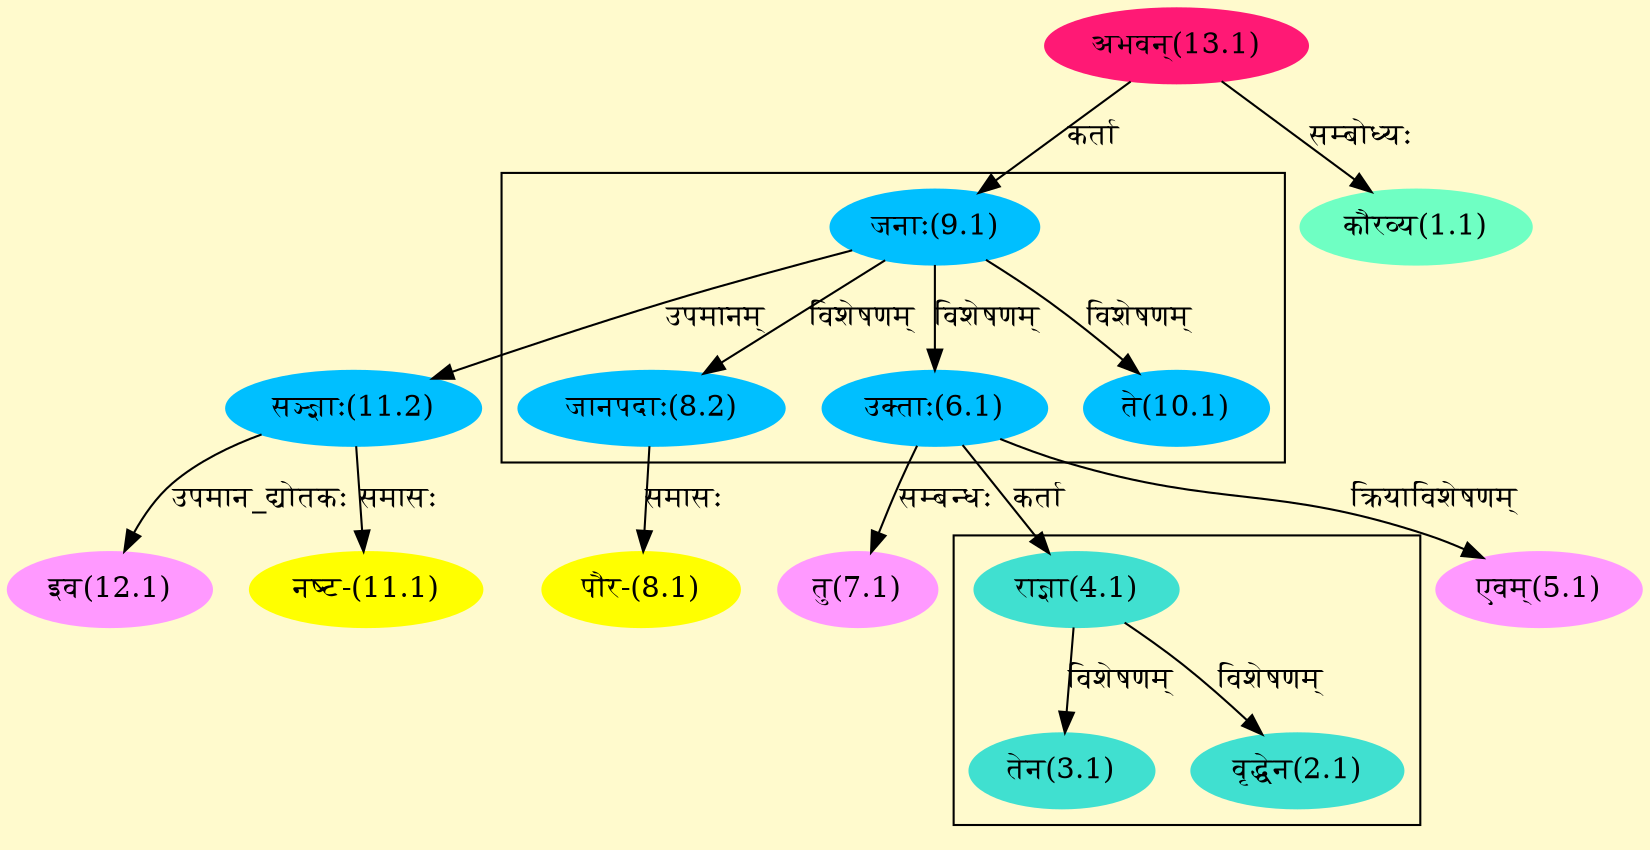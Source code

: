 digraph G{
rankdir=BT;
 compound=true;
 bgcolor="lemonchiffon1";

subgraph cluster_1{
Node2_1 [style=filled, color="#40E0D0" label = "वृद्धेन(2.1)"]
Node4_1 [style=filled, color="#40E0D0" label = "राज्ञा(4.1)"]
Node3_1 [style=filled, color="#40E0D0" label = "तेन(3.1)"]

}

subgraph cluster_2{
Node6_1 [style=filled, color="#00BFFF" label = "उक्ताः(6.1)"]
Node9_1 [style=filled, color="#00BFFF" label = "जनाः(9.1)"]
Node8_2 [style=filled, color="#00BFFF" label = "जानपदाः(8.2)"]
Node10_1 [style=filled, color="#00BFFF" label = "ते(10.1)"]

}
Node1_1 [style=filled, color="#6FFFC3" label = "कौरव्य(1.1)"]
Node13_1 [style=filled, color="#FF1975" label = "अभवन्(13.1)"]
Node4_1 [style=filled, color="#40E0D0" label = "राज्ञा(4.1)"]
Node6_1 [style=filled, color="#00BFFF" label = "उक्ताः(6.1)"]
Node5_1 [style=filled, color="#FF99FF" label = "एवम्(5.1)"]
Node7_1 [style=filled, color="#FF99FF" label = "तु(7.1)"]
Node8_1 [style=filled, color="#FFFF00" label = "पौर-(8.1)"]
Node8_2 [style=filled, color="#00BFFF" label = "जानपदाः(8.2)"]
Node9_1 [style=filled, color="#00BFFF" label = "जनाः(9.1)"]
Node11_1 [style=filled, color="#FFFF00" label = "नष्ट-(11.1)"]
Node11_2 [style=filled, color="#00BFFF" label = "सञ्ज्ञाः(11.2)"]
Node12_1 [style=filled, color="#FF99FF" label = "इव(12.1)"]
/* Start of Relations section */

Node1_1 -> Node13_1 [  label="सम्बोध्यः"  dir="back" ]
Node2_1 -> Node4_1 [  label="विशेषणम्"  dir="back" ]
Node3_1 -> Node4_1 [  label="विशेषणम्"  dir="back" ]
Node4_1 -> Node6_1 [  label="कर्ता"  dir="back" ]
Node5_1 -> Node6_1 [  label="क्रियाविशेषणम्"  dir="back" ]
Node6_1 -> Node9_1 [  label="विशेषणम्"  dir="back" ]
Node7_1 -> Node6_1 [  label="सम्बन्धः"  dir="back" ]
Node8_1 -> Node8_2 [  label="समासः"  dir="back" ]
Node8_2 -> Node9_1 [  label="विशेषणम्"  dir="back" ]
Node9_1 -> Node13_1 [  label="कर्ता"  dir="back" ]
Node10_1 -> Node9_1 [  label="विशेषणम्"  dir="back" ]
Node11_1 -> Node11_2 [  label="समासः"  dir="back" ]
Node11_2 -> Node9_1 [  label="उपमानम्"  dir="back" ]
Node12_1 -> Node11_2 [  label="उपमान_द्योतकः"  dir="back" ]
}
